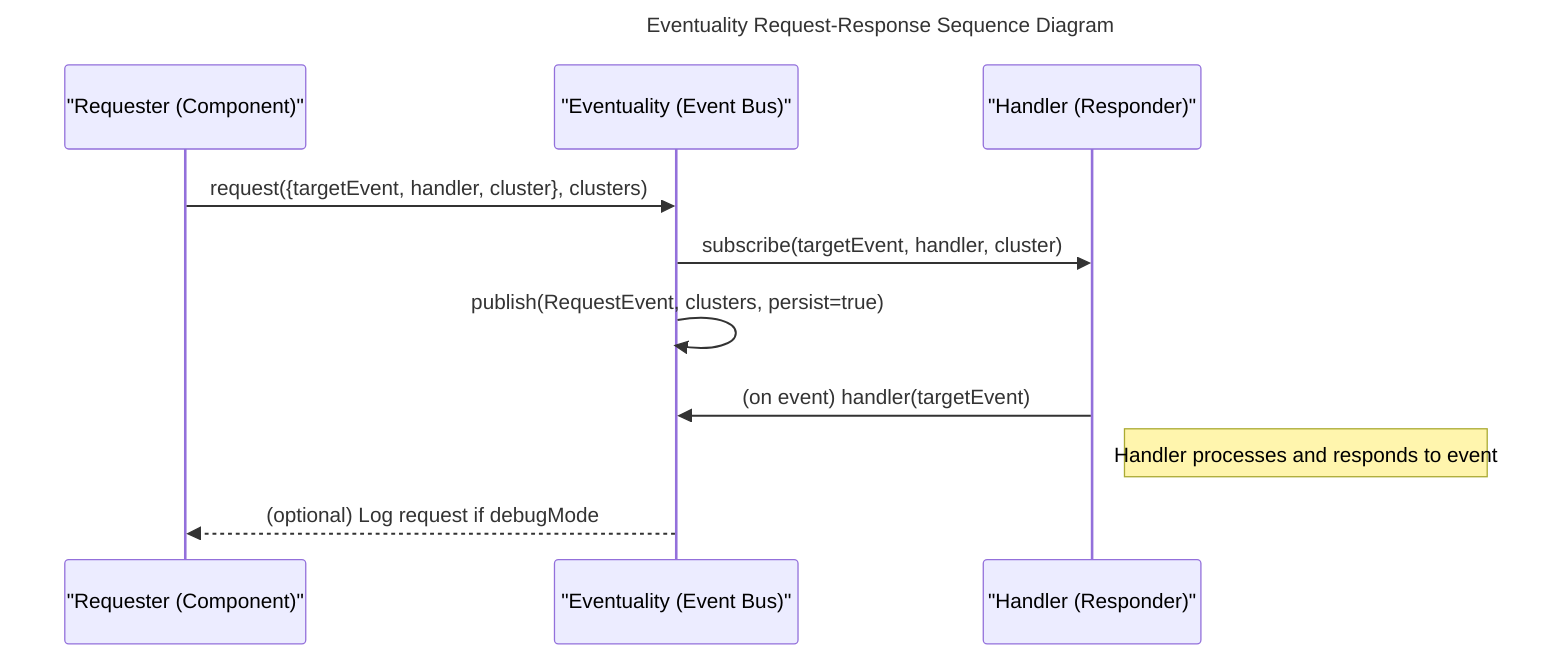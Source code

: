 ---
title: Eventuality Request-Response Sequence Diagram
---
sequenceDiagram
    participant Requester as "Requester (Component)"
    participant Eventuality as "Eventuality (Event Bus)"
    participant Handler as "Handler (Responder)"
    Requester->>Eventuality: request({targetEvent, handler, cluster}, clusters)
    Eventuality->>Handler: subscribe(targetEvent, handler, cluster)
    Eventuality->>Eventuality: publish(RequestEvent, clusters, persist=true)
    Handler->>Eventuality: (on event) handler(targetEvent)
    Note right of Handler: Handler processes and responds to event
    Eventuality-->>Requester: (optional) Log request if debugMode
    %% Text color is not natively supported in sequenceDiagram, pero los labels son claros.